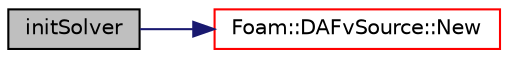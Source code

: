digraph "initSolver"
{
  bgcolor="transparent";
  edge [fontname="Helvetica",fontsize="10",labelfontname="Helvetica",labelfontsize="10"];
  node [fontname="Helvetica",fontsize="10",shape=record];
  rankdir="LR";
  Node33 [label="initSolver",height=0.2,width=0.4,color="black", fillcolor="grey75", style="filled", fontcolor="black"];
  Node33 -> Node34 [color="midnightblue",fontsize="10",style="solid",fontname="Helvetica"];
  Node34 [label="Foam::DAFvSource::New",height=0.2,width=0.4,color="red",URL="$classFoam_1_1DAFvSource.html#a879bf5d03630b9bda04dafc80cc03701"];
}
